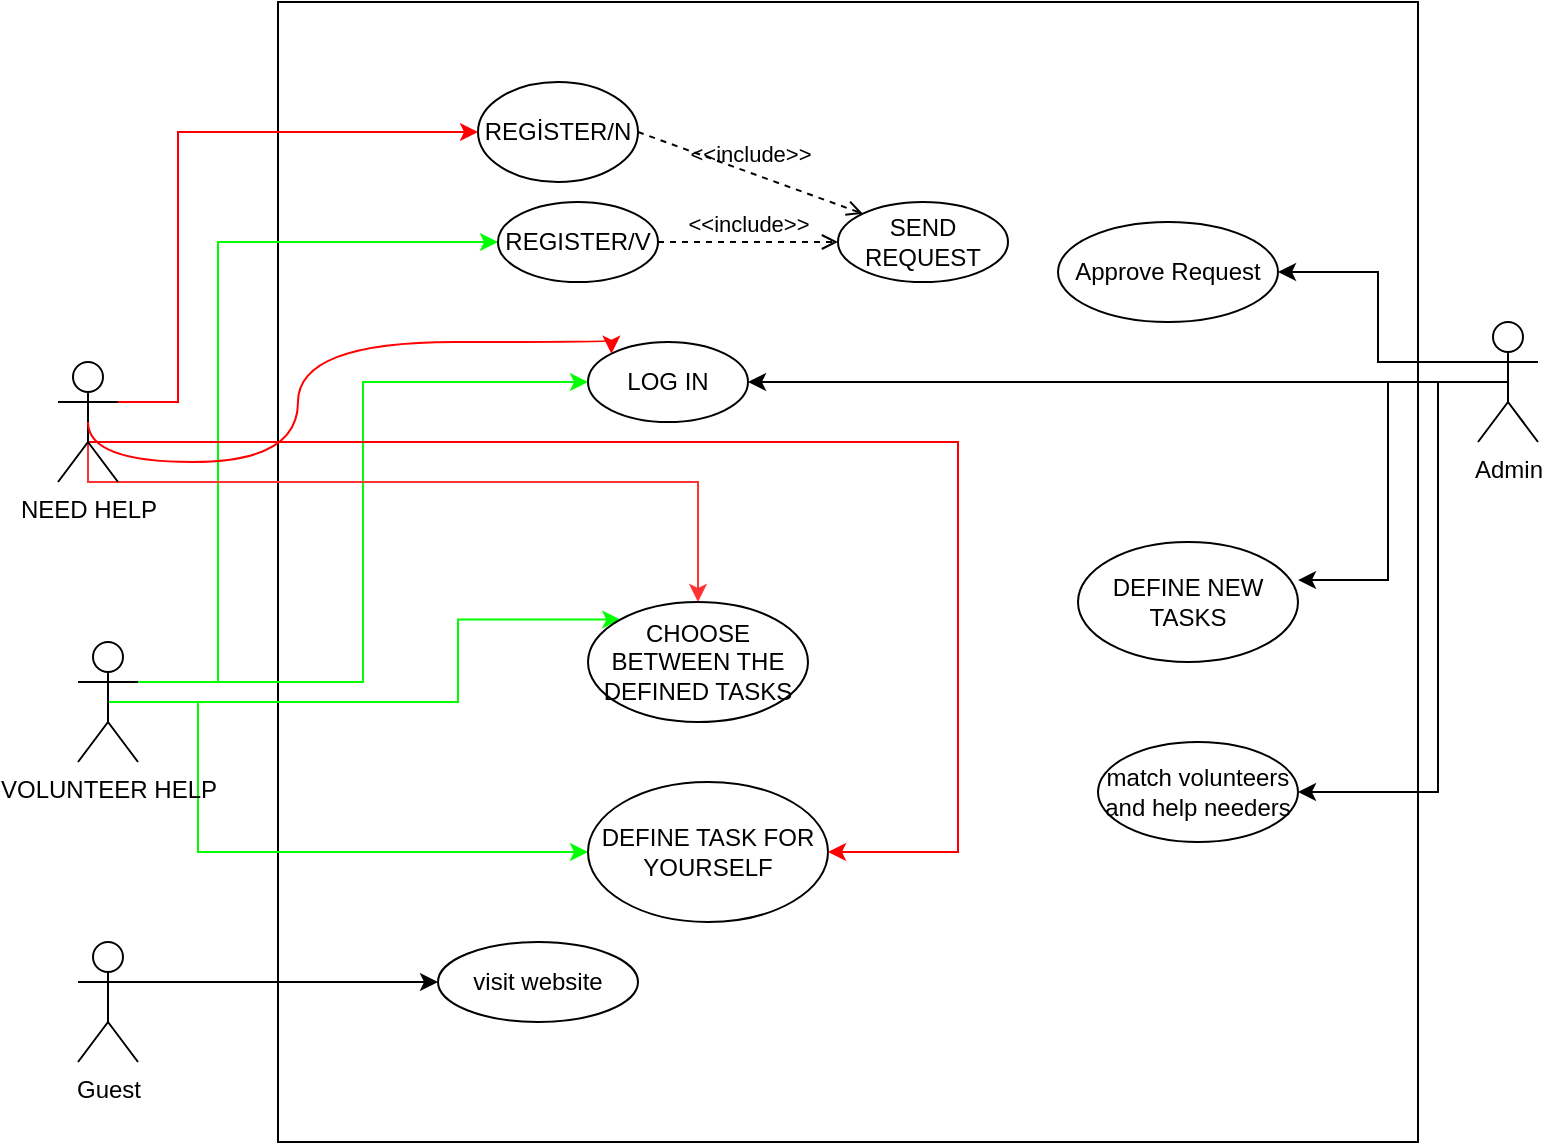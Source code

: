 <mxfile version="14.8.0" type="github" pages="4"><diagram id="FkAhEKgRru9RlAbfKVe_" name="use case"><mxGraphModel dx="946" dy="1745" grid="1" gridSize="10" guides="1" tooltips="1" connect="1" arrows="1" fold="1" page="1" pageScale="1" pageWidth="850" pageHeight="1100" math="0" shadow="0"><root><mxCell id="0"/><mxCell id="1" parent="0"/><mxCell id="xzBxObph52qo-mvcTLvv-1" value="" style="whiteSpace=wrap;html=1;aspect=fixed;" parent="1" vertex="1"><mxGeometry x="160" y="-960" width="570" height="570" as="geometry"/></mxCell><mxCell id="xzBxObph52qo-mvcTLvv-2" style="edgeStyle=orthogonalEdgeStyle;rounded=0;orthogonalLoop=1;jettySize=auto;html=1;exitX=1;exitY=0.333;exitDx=0;exitDy=0;exitPerimeter=0;entryX=0;entryY=0.5;entryDx=0;entryDy=0;strokeColor=#00FF00;" parent="1" source="xzBxObph52qo-mvcTLvv-6" target="xzBxObph52qo-mvcTLvv-19" edge="1"><mxGeometry relative="1" as="geometry"><Array as="points"><mxPoint x="130" y="-620"/><mxPoint x="130" y="-840"/></Array></mxGeometry></mxCell><mxCell id="xzBxObph52qo-mvcTLvv-3" style="edgeStyle=orthogonalEdgeStyle;rounded=0;orthogonalLoop=1;jettySize=auto;html=1;exitX=1;exitY=0.333;exitDx=0;exitDy=0;exitPerimeter=0;entryX=0;entryY=0.5;entryDx=0;entryDy=0;strokeColor=#00FF00;" parent="1" source="xzBxObph52qo-mvcTLvv-6" target="xzBxObph52qo-mvcTLvv-13" edge="1"><mxGeometry relative="1" as="geometry"/></mxCell><mxCell id="xzBxObph52qo-mvcTLvv-4" style="edgeStyle=orthogonalEdgeStyle;rounded=0;orthogonalLoop=1;jettySize=auto;html=1;exitX=0.5;exitY=0.5;exitDx=0;exitDy=0;exitPerimeter=0;entryX=0;entryY=0;entryDx=0;entryDy=0;strokeColor=#00FF00;" parent="1" source="xzBxObph52qo-mvcTLvv-6" target="xzBxObph52qo-mvcTLvv-15" edge="1"><mxGeometry relative="1" as="geometry"><Array as="points"><mxPoint x="250" y="-610"/><mxPoint x="250" y="-651"/></Array></mxGeometry></mxCell><mxCell id="xzBxObph52qo-mvcTLvv-5" style="edgeStyle=orthogonalEdgeStyle;rounded=0;orthogonalLoop=1;jettySize=auto;html=1;exitX=0.5;exitY=0.5;exitDx=0;exitDy=0;exitPerimeter=0;entryX=0;entryY=0.5;entryDx=0;entryDy=0;strokeColor=#00FF00;" parent="1" source="xzBxObph52qo-mvcTLvv-6" target="xzBxObph52qo-mvcTLvv-14" edge="1"><mxGeometry relative="1" as="geometry"><Array as="points"><mxPoint x="120" y="-610"/><mxPoint x="120" y="-535"/></Array></mxGeometry></mxCell><mxCell id="xzBxObph52qo-mvcTLvv-6" value="VOLUNTEER HELP" style="shape=umlActor;verticalLabelPosition=bottom;verticalAlign=top;html=1;outlineConnect=0;" parent="1" vertex="1"><mxGeometry x="60" y="-640" width="30" height="60" as="geometry"/></mxCell><mxCell id="xzBxObph52qo-mvcTLvv-7" style="edgeStyle=orthogonalEdgeStyle;curved=1;rounded=0;orthogonalLoop=1;jettySize=auto;html=1;exitX=0.5;exitY=0.5;exitDx=0;exitDy=0;exitPerimeter=0;entryX=1;entryY=0.5;entryDx=0;entryDy=0;" parent="1" source="xzBxObph52qo-mvcTLvv-11" target="xzBxObph52qo-mvcTLvv-13" edge="1"><mxGeometry relative="1" as="geometry"/></mxCell><mxCell id="xzBxObph52qo-mvcTLvv-8" style="edgeStyle=orthogonalEdgeStyle;rounded=0;orthogonalLoop=1;jettySize=auto;html=1;exitX=0.5;exitY=0.5;exitDx=0;exitDy=0;exitPerimeter=0;entryX=1;entryY=0.317;entryDx=0;entryDy=0;entryPerimeter=0;" parent="1" source="xzBxObph52qo-mvcTLvv-11" target="xzBxObph52qo-mvcTLvv-16" edge="1"><mxGeometry relative="1" as="geometry"/></mxCell><mxCell id="xzBxObph52qo-mvcTLvv-9" style="edgeStyle=orthogonalEdgeStyle;rounded=0;orthogonalLoop=1;jettySize=auto;html=1;exitX=0;exitY=0.333;exitDx=0;exitDy=0;exitPerimeter=0;entryX=1;entryY=0.5;entryDx=0;entryDy=0;" parent="1" source="xzBxObph52qo-mvcTLvv-11" target="xzBxObph52qo-mvcTLvv-23" edge="1"><mxGeometry relative="1" as="geometry"/></mxCell><mxCell id="xzBxObph52qo-mvcTLvv-10" style="edgeStyle=orthogonalEdgeStyle;rounded=0;orthogonalLoop=1;jettySize=auto;html=1;exitX=0.5;exitY=0.5;exitDx=0;exitDy=0;exitPerimeter=0;entryX=1;entryY=0.5;entryDx=0;entryDy=0;" parent="1" source="xzBxObph52qo-mvcTLvv-11" target="xzBxObph52qo-mvcTLvv-24" edge="1"><mxGeometry relative="1" as="geometry"><Array as="points"><mxPoint x="740" y="-770"/><mxPoint x="740" y="-565"/></Array></mxGeometry></mxCell><mxCell id="xzBxObph52qo-mvcTLvv-11" value="Admin" style="shape=umlActor;verticalLabelPosition=bottom;verticalAlign=top;html=1;outlineConnect=0;" parent="1" vertex="1"><mxGeometry x="760" y="-800" width="30" height="60" as="geometry"/></mxCell><mxCell id="xzBxObph52qo-mvcTLvv-12" value="REGİSTER/N" style="ellipse;whiteSpace=wrap;html=1;" parent="1" vertex="1"><mxGeometry x="260" y="-920" width="80" height="50" as="geometry"/></mxCell><mxCell id="xzBxObph52qo-mvcTLvv-13" value="LOG IN" style="ellipse;whiteSpace=wrap;html=1;" parent="1" vertex="1"><mxGeometry x="315" y="-790" width="80" height="40" as="geometry"/></mxCell><mxCell id="xzBxObph52qo-mvcTLvv-14" value="DEFINE TASK FOR YOURSELF" style="ellipse;whiteSpace=wrap;html=1;" parent="1" vertex="1"><mxGeometry x="315" y="-570" width="120" height="70" as="geometry"/></mxCell><mxCell id="xzBxObph52qo-mvcTLvv-15" value="CHOOSE BETWEEN THE DEFINED TASKS" style="ellipse;whiteSpace=wrap;html=1;" parent="1" vertex="1"><mxGeometry x="315" y="-660" width="110" height="60" as="geometry"/></mxCell><mxCell id="xzBxObph52qo-mvcTLvv-16" value="DEFINE NEW TASKS" style="ellipse;whiteSpace=wrap;html=1;" parent="1" vertex="1"><mxGeometry x="560" y="-690" width="110" height="60" as="geometry"/></mxCell><mxCell id="xzBxObph52qo-mvcTLvv-17" style="edgeStyle=orthogonalEdgeStyle;rounded=0;orthogonalLoop=1;jettySize=auto;html=1;exitX=1;exitY=0.333;exitDx=0;exitDy=0;exitPerimeter=0;entryX=0;entryY=0.5;entryDx=0;entryDy=0;strokeColor=#FF0000;" parent="1" source="xzBxObph52qo-mvcTLvv-18" target="xzBxObph52qo-mvcTLvv-12" edge="1"><mxGeometry relative="1" as="geometry"><Array as="points"><mxPoint x="110" y="-760"/><mxPoint x="110" y="-895"/></Array></mxGeometry></mxCell><mxCell id="6vYD-DfHipBToRbqL_YB-1" style="edgeStyle=orthogonalEdgeStyle;rounded=0;orthogonalLoop=1;jettySize=auto;html=1;exitX=0.5;exitY=0.5;exitDx=0;exitDy=0;exitPerimeter=0;entryX=0.5;entryY=0;entryDx=0;entryDy=0;strokeColor=#FF3333;" parent="1" source="xzBxObph52qo-mvcTLvv-18" target="xzBxObph52qo-mvcTLvv-15" edge="1"><mxGeometry relative="1" as="geometry"><Array as="points"><mxPoint x="65" y="-720"/><mxPoint x="370" y="-720"/></Array></mxGeometry></mxCell><mxCell id="6vYD-DfHipBToRbqL_YB-2" style="edgeStyle=orthogonalEdgeStyle;rounded=0;orthogonalLoop=1;jettySize=auto;html=1;exitX=0.5;exitY=0.5;exitDx=0;exitDy=0;exitPerimeter=0;strokeColor=#FF0000;" parent="1" source="xzBxObph52qo-mvcTLvv-18" target="xzBxObph52qo-mvcTLvv-14" edge="1"><mxGeometry relative="1" as="geometry"><Array as="points"><mxPoint x="65" y="-740"/><mxPoint x="500" y="-740"/><mxPoint x="500" y="-535"/></Array></mxGeometry></mxCell><mxCell id="xzBxObph52qo-mvcTLvv-18" value="NEED HELP" style="shape=umlActor;verticalLabelPosition=bottom;verticalAlign=top;html=1;outlineConnect=0;" parent="1" vertex="1"><mxGeometry x="50" y="-780" width="30" height="60" as="geometry"/></mxCell><mxCell id="xzBxObph52qo-mvcTLvv-19" value="REGISTER/V" style="ellipse;whiteSpace=wrap;html=1;" parent="1" vertex="1"><mxGeometry x="270" y="-860" width="80" height="40" as="geometry"/></mxCell><mxCell id="xzBxObph52qo-mvcTLvv-20" value="SEND REQUEST" style="ellipse;whiteSpace=wrap;html=1;" parent="1" vertex="1"><mxGeometry x="440" y="-860" width="85" height="40" as="geometry"/></mxCell><mxCell id="xzBxObph52qo-mvcTLvv-21" style="edgeStyle=orthogonalEdgeStyle;rounded=0;orthogonalLoop=1;jettySize=auto;html=1;exitX=0.5;exitY=0.5;exitDx=0;exitDy=0;exitPerimeter=0;entryX=0;entryY=0;entryDx=0;entryDy=0;elbow=vertical;curved=1;strokeColor=#FF0000;" parent="1" source="xzBxObph52qo-mvcTLvv-18" target="xzBxObph52qo-mvcTLvv-13" edge="1"><mxGeometry relative="1" as="geometry"><Array as="points"><mxPoint x="65" y="-730"/><mxPoint x="170" y="-730"/><mxPoint x="170" y="-790"/><mxPoint x="327" y="-790"/></Array></mxGeometry></mxCell><mxCell id="xzBxObph52qo-mvcTLvv-22" value="&amp;lt;&amp;lt;include&amp;gt;&amp;gt;" style="html=1;verticalAlign=bottom;labelBackgroundColor=none;endArrow=open;endFill=0;dashed=1;exitX=1;exitY=0.5;exitDx=0;exitDy=0;entryX=0;entryY=0.5;entryDx=0;entryDy=0;" parent="1" source="xzBxObph52qo-mvcTLvv-19" target="xzBxObph52qo-mvcTLvv-20" edge="1"><mxGeometry width="160" relative="1" as="geometry"><mxPoint x="290" y="-820" as="sourcePoint"/><mxPoint x="450" y="-820" as="targetPoint"/></mxGeometry></mxCell><mxCell id="xzBxObph52qo-mvcTLvv-23" value="Approve Request" style="ellipse;whiteSpace=wrap;html=1;" parent="1" vertex="1"><mxGeometry x="550" y="-850" width="110" height="50" as="geometry"/></mxCell><mxCell id="xzBxObph52qo-mvcTLvv-24" value="match volunteers and help needers" style="ellipse;whiteSpace=wrap;html=1;" parent="1" vertex="1"><mxGeometry x="570" y="-590" width="100" height="50" as="geometry"/></mxCell><mxCell id="xzBxObph52qo-mvcTLvv-25" style="edgeStyle=orthogonalEdgeStyle;rounded=0;orthogonalLoop=1;jettySize=auto;html=1;exitX=1;exitY=0.333;exitDx=0;exitDy=0;exitPerimeter=0;entryX=0;entryY=0.5;entryDx=0;entryDy=0;fontColor=#FF0000;" parent="1" source="xzBxObph52qo-mvcTLvv-26" target="xzBxObph52qo-mvcTLvv-27" edge="1"><mxGeometry relative="1" as="geometry"/></mxCell><mxCell id="xzBxObph52qo-mvcTLvv-26" value="&lt;font color=&quot;#000000&quot;&gt;&lt;span&gt;Guest&lt;/span&gt;&lt;/font&gt;" style="shape=umlActor;verticalLabelPosition=bottom;verticalAlign=top;html=1;outlineConnect=0;fontColor=#FF0000;strokeColor=#000000;" parent="1" vertex="1"><mxGeometry x="60" y="-490" width="30" height="60" as="geometry"/></mxCell><mxCell id="xzBxObph52qo-mvcTLvv-27" value="&lt;font color=&quot;#000000&quot;&gt;visit website&lt;/font&gt;" style="ellipse;whiteSpace=wrap;html=1;fontColor=#FF0000;strokeColor=#000000;" parent="1" vertex="1"><mxGeometry x="240" y="-490" width="100" height="40" as="geometry"/></mxCell><mxCell id="6vYD-DfHipBToRbqL_YB-3" value="&amp;lt;&amp;lt;include&amp;gt;&amp;gt;" style="html=1;verticalAlign=bottom;labelBackgroundColor=none;endArrow=open;endFill=0;dashed=1;exitX=1;exitY=0.5;exitDx=0;exitDy=0;entryX=0;entryY=0;entryDx=0;entryDy=0;" parent="1" source="xzBxObph52qo-mvcTLvv-12" target="xzBxObph52qo-mvcTLvv-20" edge="1"><mxGeometry width="160" relative="1" as="geometry"><mxPoint x="360" y="-830" as="sourcePoint"/><mxPoint x="450" y="-830" as="targetPoint"/></mxGeometry></mxCell></root></mxGraphModel></diagram><diagram id="iaXgCeRzPHhDOi3p4sCr" name="class diagram"><mxGraphModel dx="946" dy="544" grid="1" gridSize="10" guides="1" tooltips="1" connect="1" arrows="1" fold="1" page="1" pageScale="1" pageWidth="850" pageHeight="1100" math="0" shadow="0"><root><mxCell id="7CsQ1NHnT1x2DFdWdOI_-0"/><mxCell id="7CsQ1NHnT1x2DFdWdOI_-1" parent="7CsQ1NHnT1x2DFdWdOI_-0"/><mxCell id="Mtor3tYi1Gg2XkLLu88W-0" value="Admin" style="swimlane;fontStyle=1;align=center;verticalAlign=top;childLayout=stackLayout;horizontal=1;startSize=26;horizontalStack=0;resizeParent=1;resizeParentMax=0;resizeLast=0;collapsible=1;marginBottom=0;" parent="7CsQ1NHnT1x2DFdWdOI_-1" vertex="1"><mxGeometry x="660" y="20" width="160" height="160" as="geometry"/></mxCell><mxCell id="Mtor3tYi1Gg2XkLLu88W-1" value="-ıd : string&#xa;-password : int" style="text;strokeColor=none;fillColor=none;align=left;verticalAlign=top;spacingLeft=4;spacingRight=4;overflow=hidden;rotatable=0;points=[[0,0.5],[1,0.5]];portConstraint=eastwest;" parent="Mtor3tYi1Gg2XkLLu88W-0" vertex="1"><mxGeometry y="26" width="160" height="54" as="geometry"/></mxCell><mxCell id="Mtor3tYi1Gg2XkLLu88W-2" value="" style="line;strokeWidth=1;fillColor=none;align=left;verticalAlign=middle;spacingTop=-1;spacingLeft=3;spacingRight=3;rotatable=0;labelPosition=right;points=[];portConstraint=eastwest;" parent="Mtor3tYi1Gg2XkLLu88W-0" vertex="1"><mxGeometry y="80" width="160" height="8" as="geometry"/></mxCell><mxCell id="Mtor3tYi1Gg2XkLLu88W-3" value="-log in : boolean&#xa;-define task&#xa;-approve request&#xa;-match V &amp; N" style="text;strokeColor=none;fillColor=none;align=left;verticalAlign=top;spacingLeft=4;spacingRight=4;overflow=hidden;rotatable=0;points=[[0,0.5],[1,0.5]];portConstraint=eastwest;" parent="Mtor3tYi1Gg2XkLLu88W-0" vertex="1"><mxGeometry y="88" width="160" height="72" as="geometry"/></mxCell><mxCell id="Mtor3tYi1Gg2XkLLu88W-4" value="volunterr" style="swimlane;fontStyle=1;align=center;verticalAlign=top;childLayout=stackLayout;horizontal=1;startSize=26;horizontalStack=0;resizeParent=1;resizeParentMax=0;resizeLast=0;collapsible=1;marginBottom=0;" parent="7CsQ1NHnT1x2DFdWdOI_-1" vertex="1"><mxGeometry x="80" y="40" width="160" height="238" as="geometry"/></mxCell><mxCell id="Mtor3tYi1Gg2XkLLu88W-5" value="+ıd : string&#xa;+password : int&#xa;+scan their TC&#xa;+age&#xa;+photo &#xa;+address : string&#xa;+phone number : int" style="text;strokeColor=none;fillColor=none;align=left;verticalAlign=top;spacingLeft=4;spacingRight=4;overflow=hidden;rotatable=0;points=[[0,0.5],[1,0.5]];portConstraint=eastwest;" parent="Mtor3tYi1Gg2XkLLu88W-4" vertex="1"><mxGeometry y="26" width="160" height="104" as="geometry"/></mxCell><mxCell id="Mtor3tYi1Gg2XkLLu88W-6" value="" style="line;strokeWidth=1;fillColor=none;align=left;verticalAlign=middle;spacingTop=-1;spacingLeft=3;spacingRight=3;rotatable=0;labelPosition=right;points=[];portConstraint=eastwest;" parent="Mtor3tYi1Gg2XkLLu88W-4" vertex="1"><mxGeometry y="130" width="160" height="8" as="geometry"/></mxCell><mxCell id="Mtor3tYi1Gg2XkLLu88W-7" value="+register&#xa;+send request &#xa;+ log in: bool&#xa;+choose tasks&#xa;+define task" style="text;strokeColor=none;fillColor=none;align=left;verticalAlign=top;spacingLeft=4;spacingRight=4;overflow=hidden;rotatable=0;points=[[0,0.5],[1,0.5]];portConstraint=eastwest;" parent="Mtor3tYi1Gg2XkLLu88W-4" vertex="1"><mxGeometry y="138" width="160" height="100" as="geometry"/></mxCell><mxCell id="Mtor3tYi1Gg2XkLLu88W-42" style="edgeStyle=orthogonalEdgeStyle;rounded=0;orthogonalLoop=1;jettySize=auto;html=1;exitX=1;exitY=0;exitDx=0;exitDy=0;entryX=0.157;entryY=1.068;entryDx=0;entryDy=0;entryPerimeter=0;" parent="7CsQ1NHnT1x2DFdWdOI_-1" source="Mtor3tYi1Gg2XkLLu88W-8" target="Mtor3tYi1Gg2XkLLu88W-19" edge="1"><mxGeometry relative="1" as="geometry"><Array as="points"><mxPoint x="270" y="150"/><mxPoint x="420" y="150"/><mxPoint x="420" y="125"/></Array></mxGeometry></mxCell><mxCell id="Mtor3tYi1Gg2XkLLu88W-8" value="help needer" style="swimlane;fontStyle=1;align=center;verticalAlign=top;childLayout=stackLayout;horizontal=1;startSize=26;horizontalStack=0;resizeParent=1;resizeParentMax=0;resizeLast=0;collapsible=1;marginBottom=0;" parent="7CsQ1NHnT1x2DFdWdOI_-1" vertex="1"><mxGeometry x="50" y="300" width="220" height="240" as="geometry"/></mxCell><mxCell id="Mtor3tYi1Gg2XkLLu88W-9" value="+ıd : string&#xa;+password : int&#xa;+scan their TC&#xa;+age&#xa;+photo &#xa;+address : string&#xa;+phone number : int&#xa;" style="text;strokeColor=none;fillColor=none;align=left;verticalAlign=top;spacingLeft=4;spacingRight=4;overflow=hidden;rotatable=0;points=[[0,0.5],[1,0.5]];portConstraint=eastwest;" parent="Mtor3tYi1Gg2XkLLu88W-8" vertex="1"><mxGeometry y="26" width="220" height="124" as="geometry"/></mxCell><mxCell id="Mtor3tYi1Gg2XkLLu88W-10" value="" style="line;strokeWidth=1;fillColor=none;align=left;verticalAlign=middle;spacingTop=-1;spacingLeft=3;spacingRight=3;rotatable=0;labelPosition=right;points=[];portConstraint=eastwest;" parent="Mtor3tYi1Gg2XkLLu88W-8" vertex="1"><mxGeometry y="150" width="220" height="8" as="geometry"/></mxCell><mxCell id="Mtor3tYi1Gg2XkLLu88W-11" value="+register&#xa;+log in&#xa;+choose the tasks they need&#xa;+define the kınd of help they need" style="text;strokeColor=none;fillColor=none;align=left;verticalAlign=top;spacingLeft=4;spacingRight=4;overflow=hidden;rotatable=0;points=[[0,0.5],[1,0.5]];portConstraint=eastwest;" parent="Mtor3tYi1Gg2XkLLu88W-8" vertex="1"><mxGeometry y="158" width="220" height="82" as="geometry"/></mxCell><mxCell id="Mtor3tYi1Gg2XkLLu88W-14" value="match" style="swimlane;fontStyle=0;childLayout=stackLayout;horizontal=1;startSize=26;fillColor=none;horizontalStack=0;resizeParent=1;resizeParentMax=0;resizeLast=0;collapsible=1;marginBottom=0;" parent="7CsQ1NHnT1x2DFdWdOI_-1" vertex="1"><mxGeometry x="590" y="278" width="140" height="60" as="geometry"/></mxCell><mxCell id="Mtor3tYi1Gg2XkLLu88W-18" value="tasks" style="swimlane;fontStyle=0;childLayout=stackLayout;horizontal=1;startSize=26;fillColor=none;horizontalStack=0;resizeParent=1;resizeParentMax=0;resizeLast=0;collapsible=1;marginBottom=0;" parent="7CsQ1NHnT1x2DFdWdOI_-1" vertex="1"><mxGeometry x="440" y="20" width="140" height="100" as="geometry"/></mxCell><mxCell id="Mtor3tYi1Gg2XkLLu88W-19" value="+medical help&#xa;+talk &amp; chat&#xa;+grocery shop&#xa;+give a ride&#xa;" style="text;strokeColor=none;fillColor=none;align=left;verticalAlign=top;spacingLeft=4;spacingRight=4;overflow=hidden;rotatable=0;points=[[0,0.5],[1,0.5]];portConstraint=eastwest;" parent="Mtor3tYi1Gg2XkLLu88W-18" vertex="1"><mxGeometry y="26" width="140" height="74" as="geometry"/></mxCell><mxCell id="Mtor3tYi1Gg2XkLLu88W-24" value="1" style="endArrow=open;html=1;endSize=12;startArrow=diamondThin;startSize=14;startFill=0;edgeStyle=orthogonalEdgeStyle;align=left;verticalAlign=bottom;entryX=0;entryY=0.25;entryDx=0;entryDy=0;" parent="7CsQ1NHnT1x2DFdWdOI_-1" target="Mtor3tYi1Gg2XkLLu88W-14" edge="1"><mxGeometry x="-1" y="3" relative="1" as="geometry"><mxPoint x="240" y="200" as="sourcePoint"/><mxPoint x="470" y="300" as="targetPoint"/><Array as="points"><mxPoint x="300" y="200"/><mxPoint x="300" y="293"/></Array></mxGeometry></mxCell><mxCell id="Mtor3tYi1Gg2XkLLu88W-25" value="1" style="endArrow=open;html=1;endSize=12;startArrow=diamondThin;startSize=14;startFill=0;edgeStyle=orthogonalEdgeStyle;align=left;verticalAlign=bottom;entryX=0;entryY=0.75;entryDx=0;entryDy=0;" parent="7CsQ1NHnT1x2DFdWdOI_-1" target="Mtor3tYi1Gg2XkLLu88W-14" edge="1"><mxGeometry x="-1" y="3" relative="1" as="geometry"><mxPoint x="270" y="490" as="sourcePoint"/><mxPoint x="460" y="590" as="targetPoint"/><Array as="points"><mxPoint x="300" y="490"/><mxPoint x="300" y="323"/><mxPoint x="420" y="323"/><mxPoint x="420" y="325"/><mxPoint x="460" y="325"/><mxPoint x="460" y="323"/></Array></mxGeometry></mxCell><mxCell id="Mtor3tYi1Gg2XkLLu88W-37" style="edgeStyle=orthogonalEdgeStyle;rounded=0;orthogonalLoop=1;jettySize=auto;html=1;exitX=0.5;exitY=0;exitDx=0;exitDy=0;entryX=0.5;entryY=1;entryDx=0;entryDy=0;" parent="7CsQ1NHnT1x2DFdWdOI_-1" source="Mtor3tYi1Gg2XkLLu88W-26" target="Mtor3tYi1Gg2XkLLu88W-14" edge="1"><mxGeometry relative="1" as="geometry"/></mxCell><mxCell id="Mtor3tYi1Gg2XkLLu88W-26" value="locationMatch" style="swimlane;fontStyle=0;childLayout=stackLayout;horizontal=1;startSize=26;fillColor=none;horizontalStack=0;resizeParent=1;resizeParentMax=0;resizeLast=0;collapsible=1;marginBottom=0;" parent="7CsQ1NHnT1x2DFdWdOI_-1" vertex="1"><mxGeometry x="490" y="408" width="140" height="52" as="geometry"/></mxCell><mxCell id="Mtor3tYi1Gg2XkLLu88W-27" value="+addrres" style="text;strokeColor=none;fillColor=none;align=left;verticalAlign=top;spacingLeft=4;spacingRight=4;overflow=hidden;rotatable=0;points=[[0,0.5],[1,0.5]];portConstraint=eastwest;" parent="Mtor3tYi1Gg2XkLLu88W-26" vertex="1"><mxGeometry y="26" width="140" height="26" as="geometry"/></mxCell><mxCell id="Mtor3tYi1Gg2XkLLu88W-35" style="edgeStyle=orthogonalEdgeStyle;rounded=0;orthogonalLoop=1;jettySize=auto;html=1;exitX=0.5;exitY=0;exitDx=0;exitDy=0;entryX=0.5;entryY=1;entryDx=0;entryDy=0;" parent="7CsQ1NHnT1x2DFdWdOI_-1" source="Mtor3tYi1Gg2XkLLu88W-30" target="Mtor3tYi1Gg2XkLLu88W-14" edge="1"><mxGeometry relative="1" as="geometry"/></mxCell><mxCell id="Mtor3tYi1Gg2XkLLu88W-30" value="taskMach" style="swimlane;fontStyle=0;childLayout=stackLayout;horizontal=1;startSize=26;fillColor=none;horizontalStack=0;resizeParent=1;resizeParentMax=0;resizeLast=0;collapsible=1;marginBottom=0;" parent="7CsQ1NHnT1x2DFdWdOI_-1" vertex="1"><mxGeometry x="690" y="408" width="140" height="46" as="geometry"/></mxCell><mxCell id="CHCAwXnbBtrraH4lKccO-0" value="+chosen task" style="text;html=1;align=center;verticalAlign=middle;resizable=0;points=[];autosize=1;strokeColor=none;" vertex="1" parent="Mtor3tYi1Gg2XkLLu88W-30"><mxGeometry y="26" width="140" height="20" as="geometry"/></mxCell><mxCell id="Mtor3tYi1Gg2XkLLu88W-39" style="edgeStyle=orthogonalEdgeStyle;rounded=0;orthogonalLoop=1;jettySize=auto;html=1;exitX=1;exitY=0.5;exitDx=0;exitDy=0;entryX=1;entryY=0.25;entryDx=0;entryDy=0;" parent="7CsQ1NHnT1x2DFdWdOI_-1" source="Mtor3tYi1Gg2XkLLu88W-3" target="Mtor3tYi1Gg2XkLLu88W-14" edge="1"><mxGeometry relative="1" as="geometry"/></mxCell><mxCell id="Mtor3tYi1Gg2XkLLu88W-41" style="edgeStyle=orthogonalEdgeStyle;rounded=0;orthogonalLoop=1;jettySize=auto;html=1;exitX=1;exitY=0.5;exitDx=0;exitDy=0;entryX=0;entryY=0.5;entryDx=0;entryDy=0;" parent="7CsQ1NHnT1x2DFdWdOI_-1" source="Mtor3tYi1Gg2XkLLu88W-5" target="Mtor3tYi1Gg2XkLLu88W-19" edge="1"><mxGeometry relative="1" as="geometry"/></mxCell><mxCell id="Mtor3tYi1Gg2XkLLu88W-43" style="edgeStyle=orthogonalEdgeStyle;rounded=0;orthogonalLoop=1;jettySize=auto;html=1;exitX=0;exitY=0.5;exitDx=0;exitDy=0;entryX=1;entryY=0.189;entryDx=0;entryDy=0;entryPerimeter=0;" parent="7CsQ1NHnT1x2DFdWdOI_-1" source="Mtor3tYi1Gg2XkLLu88W-1" target="Mtor3tYi1Gg2XkLLu88W-19" edge="1"><mxGeometry relative="1" as="geometry"/></mxCell><mxCell id="pBECitp-SRUGS626d2Hi-0" value="guest" style="swimlane;fontStyle=0;childLayout=stackLayout;horizontal=1;startSize=26;fillColor=none;horizontalStack=0;resizeParent=1;resizeParentMax=0;resizeLast=0;collapsible=1;marginBottom=0;strokeColor=#000000;" parent="7CsQ1NHnT1x2DFdWdOI_-1" vertex="1"><mxGeometry x="50" y="570" width="220" height="52" as="geometry"/></mxCell><mxCell id="pBECitp-SRUGS626d2Hi-1" value="+visit website" style="text;strokeColor=none;fillColor=none;align=left;verticalAlign=top;spacingLeft=4;spacingRight=4;overflow=hidden;rotatable=0;points=[[0,0.5],[1,0.5]];portConstraint=eastwest;" parent="pBECitp-SRUGS626d2Hi-0" vertex="1"><mxGeometry y="26" width="220" height="26" as="geometry"/></mxCell></root></mxGraphModel></diagram><diagram id="UEKEEuap4993VSLaEu60" name="sequence"><mxGraphModel dx="1796" dy="1745" grid="1" gridSize="10" guides="1" tooltips="1" connect="1" arrows="1" fold="1" page="1" pageScale="1" pageWidth="850" pageHeight="1100" math="0" shadow="0"><root><mxCell id="qNWmalQnJNGwzi4VEc8h-0"/><mxCell id="qNWmalQnJNGwzi4VEc8h-1" parent="qNWmalQnJNGwzi4VEc8h-0"/><mxCell id="BHTFmVCiSjqDKp0Wusgu-0" value="" style="shape=umlLifeline;participant=umlActor;perimeter=lifelinePerimeter;whiteSpace=wrap;html=1;container=1;collapsible=0;recursiveResize=0;verticalAlign=top;spacingTop=36;outlineConnect=0;" parent="qNWmalQnJNGwzi4VEc8h-1" vertex="1"><mxGeometry x="-660" y="-1000" width="20" height="920" as="geometry"/></mxCell><mxCell id="BHTFmVCiSjqDKp0Wusgu-1" value="website" style="shape=umlLifeline;perimeter=lifelinePerimeter;whiteSpace=wrap;html=1;container=1;collapsible=0;recursiveResize=0;outlineConnect=0;" parent="qNWmalQnJNGwzi4VEc8h-1" vertex="1"><mxGeometry x="-570" y="-1000" width="100" height="970" as="geometry"/></mxCell><mxCell id="BHTFmVCiSjqDKp0Wusgu-2" value="Database" style="shape=umlLifeline;perimeter=lifelinePerimeter;whiteSpace=wrap;html=1;container=0;collapsible=0;recursiveResize=0;outlineConnect=0;" parent="qNWmalQnJNGwzi4VEc8h-1" vertex="1"><mxGeometry x="-387" y="-1000" width="100" height="950" as="geometry"/></mxCell><mxCell id="BHTFmVCiSjqDKp0Wusgu-3" value="Admin" style="shape=umlLifeline;perimeter=lifelinePerimeter;whiteSpace=wrap;html=1;container=1;collapsible=0;recursiveResize=0;outlineConnect=0;" parent="qNWmalQnJNGwzi4VEc8h-1" vertex="1"><mxGeometry x="-230" y="-1000" width="100" height="570" as="geometry"/></mxCell><mxCell id="BHTFmVCiSjqDKp0Wusgu-7" value="" style="endArrow=classic;html=1;" parent="qNWmalQnJNGwzi4VEc8h-1" source="BHTFmVCiSjqDKp0Wusgu-0" target="BHTFmVCiSjqDKp0Wusgu-1" edge="1"><mxGeometry width="50" height="50" relative="1" as="geometry"><mxPoint x="-460" y="-670" as="sourcePoint"/><mxPoint x="-410" y="-720" as="targetPoint"/><Array as="points"><mxPoint x="-620" y="-710"/></Array></mxGeometry></mxCell><mxCell id="BHTFmVCiSjqDKp0Wusgu-8" value="Register/N" style="text;html=1;align=center;verticalAlign=middle;resizable=0;points=[];autosize=1;strokeColor=none;" parent="qNWmalQnJNGwzi4VEc8h-1" vertex="1"><mxGeometry x="-625" y="-730" width="70" height="20" as="geometry"/></mxCell><mxCell id="BHTFmVCiSjqDKp0Wusgu-9" value="" style="endArrow=classic;html=1;" parent="qNWmalQnJNGwzi4VEc8h-1" source="BHTFmVCiSjqDKp0Wusgu-1" target="BHTFmVCiSjqDKp0Wusgu-2" edge="1"><mxGeometry width="50" height="50" relative="1" as="geometry"><mxPoint x="-420" y="-670" as="sourcePoint"/><mxPoint x="-370" y="-720" as="targetPoint"/><Array as="points"><mxPoint x="-430" y="-700"/></Array></mxGeometry></mxCell><mxCell id="BHTFmVCiSjqDKp0Wusgu-10" value="" style="endArrow=classic;html=1;" parent="qNWmalQnJNGwzi4VEc8h-1" source="BHTFmVCiSjqDKp0Wusgu-2" target="BHTFmVCiSjqDKp0Wusgu-3" edge="1"><mxGeometry width="50" height="50" relative="1" as="geometry"><mxPoint x="-420" y="-670" as="sourcePoint"/><mxPoint x="-370" y="-720" as="targetPoint"/><Array as="points"><mxPoint x="-300" y="-680"/></Array></mxGeometry></mxCell><mxCell id="BHTFmVCiSjqDKp0Wusgu-11" value="Approve" style="text;html=1;align=center;verticalAlign=middle;resizable=0;points=[];autosize=1;strokeColor=none;" parent="qNWmalQnJNGwzi4VEc8h-1" vertex="1"><mxGeometry x="-300" y="-700" width="60" height="20" as="geometry"/></mxCell><mxCell id="BHTFmVCiSjqDKp0Wusgu-13" value="" style="html=1;points=[];perimeter=orthogonalPerimeter;" parent="qNWmalQnJNGwzi4VEc8h-1" vertex="1"><mxGeometry x="-185" y="-660" width="10" height="580" as="geometry"/></mxCell><mxCell id="BHTFmVCiSjqDKp0Wusgu-14" value="" style="edgeStyle=orthogonalEdgeStyle;html=1;align=left;spacingLeft=2;endArrow=block;rounded=0;entryX=1;entryY=0;" parent="qNWmalQnJNGwzi4VEc8h-1" target="BHTFmVCiSjqDKp0Wusgu-13" edge="1"><mxGeometry relative="1" as="geometry"><mxPoint x="-180" y="-680" as="sourcePoint"/><Array as="points"><mxPoint x="-145" y="-680"/></Array></mxGeometry></mxCell><mxCell id="BHTFmVCiSjqDKp0Wusgu-15" value="approved" style="shape=umlFrame;whiteSpace=wrap;html=1;strokeColor=#FF00FF;" parent="qNWmalQnJNGwzi4VEc8h-1" vertex="1"><mxGeometry x="-780" y="-733" width="720" height="553" as="geometry"/></mxCell><mxCell id="BHTFmVCiSjqDKp0Wusgu-16" value="" style="line;strokeWidth=1;fillColor=none;align=left;verticalAlign=middle;spacingTop=-1;spacingLeft=3;spacingRight=3;rotatable=0;labelPosition=right;points=[];portConstraint=eastwest;strokeColor=#FF33FF;" parent="qNWmalQnJNGwzi4VEc8h-1" vertex="1"><mxGeometry x="-780" y="-260" width="720" height="8" as="geometry"/></mxCell><mxCell id="BHTFmVCiSjqDKp0Wusgu-20" value="" style="endArrow=classic;html=1;" parent="qNWmalQnJNGwzi4VEc8h-1" target="BHTFmVCiSjqDKp0Wusgu-2" edge="1"><mxGeometry width="50" height="50" relative="1" as="geometry"><mxPoint x="-180" y="-650" as="sourcePoint"/><mxPoint x="-340" y="-660" as="targetPoint"/><Array as="points"><mxPoint x="-240" y="-650"/><mxPoint x="-330" y="-650"/></Array></mxGeometry></mxCell><mxCell id="BHTFmVCiSjqDKp0Wusgu-21" value="" style="endArrow=classic;html=1;" parent="qNWmalQnJNGwzi4VEc8h-1" source="BHTFmVCiSjqDKp0Wusgu-2" target="BHTFmVCiSjqDKp0Wusgu-1" edge="1"><mxGeometry width="50" height="50" relative="1" as="geometry"><mxPoint x="-450" y="-610" as="sourcePoint"/><mxPoint x="-400" y="-660" as="targetPoint"/><Array as="points"><mxPoint x="-430" y="-640"/></Array></mxGeometry></mxCell><mxCell id="BHTFmVCiSjqDKp0Wusgu-22" value="" style="endArrow=classic;html=1;" parent="qNWmalQnJNGwzi4VEc8h-1" source="BHTFmVCiSjqDKp0Wusgu-1" target="BHTFmVCiSjqDKp0Wusgu-0" edge="1"><mxGeometry width="50" height="50" relative="1" as="geometry"><mxPoint x="-450" y="-610" as="sourcePoint"/><mxPoint x="-400" y="-660" as="targetPoint"/><Array as="points"><mxPoint x="-570" y="-630"/></Array></mxGeometry></mxCell><mxCell id="BHTFmVCiSjqDKp0Wusgu-23" value="send approval email" style="edgeLabel;html=1;align=center;verticalAlign=middle;resizable=0;points=[];" parent="BHTFmVCiSjqDKp0Wusgu-22" vertex="1" connectable="0"><mxGeometry x="-0.041" y="-2" relative="1" as="geometry"><mxPoint y="-8" as="offset"/></mxGeometry></mxCell><mxCell id="BHTFmVCiSjqDKp0Wusgu-24" value="" style="endArrow=classic;html=1;" parent="qNWmalQnJNGwzi4VEc8h-1" source="BHTFmVCiSjqDKp0Wusgu-0" target="BHTFmVCiSjqDKp0Wusgu-1" edge="1"><mxGeometry width="50" height="50" relative="1" as="geometry"><mxPoint x="-450" y="-610" as="sourcePoint"/><mxPoint x="-520" y="-660" as="targetPoint"/><Array as="points"><mxPoint x="-600" y="-590"/></Array></mxGeometry></mxCell><mxCell id="BHTFmVCiSjqDKp0Wusgu-25" value="log in" style="edgeLabel;html=1;align=center;verticalAlign=middle;resizable=0;points=[];" parent="BHTFmVCiSjqDKp0Wusgu-24" vertex="1" connectable="0"><mxGeometry x="0.041" y="1" relative="1" as="geometry"><mxPoint y="-9" as="offset"/></mxGeometry></mxCell><mxCell id="BHTFmVCiSjqDKp0Wusgu-26" value="" style="endArrow=classic;html=1;" parent="qNWmalQnJNGwzi4VEc8h-1" source="BHTFmVCiSjqDKp0Wusgu-1" target="BHTFmVCiSjqDKp0Wusgu-2" edge="1"><mxGeometry width="50" height="50" relative="1" as="geometry"><mxPoint x="-450" y="-610" as="sourcePoint"/><mxPoint x="-400" y="-660" as="targetPoint"/><Array as="points"><mxPoint x="-450" y="-580"/></Array></mxGeometry></mxCell><mxCell id="BHTFmVCiSjqDKp0Wusgu-30" value="" style="endArrow=classic;html=1;exitX=0;exitY=0.03;exitDx=0;exitDy=0;exitPerimeter=0;" parent="qNWmalQnJNGwzi4VEc8h-1" source="BHTFmVCiSjqDKp0Wusgu-27" target="BHTFmVCiSjqDKp0Wusgu-1" edge="1"><mxGeometry width="50" height="50" relative="1" as="geometry"><mxPoint x="-450" y="-590" as="sourcePoint"/><mxPoint x="-400" y="-640" as="targetPoint"/></mxGeometry></mxCell><mxCell id="BHTFmVCiSjqDKp0Wusgu-49" value="&lt;font color=&quot;#000000&quot;&gt;choose task&lt;/font&gt;" style="endArrow=classic;html=1;fontColor=#FF3333;" parent="qNWmalQnJNGwzi4VEc8h-1" edge="1"><mxGeometry width="50" height="50" relative="1" as="geometry"><mxPoint x="-650" y="-520" as="sourcePoint"/><mxPoint x="-520" y="-520" as="targetPoint"/><Array as="points"/></mxGeometry></mxCell><mxCell id="BHTFmVCiSjqDKp0Wusgu-34" value="alt" style="shape=umlFrame;whiteSpace=wrap;html=1;fontColor=#FF3333;strokeColor=#FF0000;" parent="qNWmalQnJNGwzi4VEc8h-1" vertex="1"><mxGeometry x="-520" y="-620" width="200" height="350" as="geometry"/></mxCell><mxCell id="BHTFmVCiSjqDKp0Wusgu-57" value="" style="endArrow=classic;html=1;fontColor=#FF3333;" parent="qNWmalQnJNGwzi4VEc8h-1" target="BHTFmVCiSjqDKp0Wusgu-13" edge="1"><mxGeometry width="50" height="50" relative="1" as="geometry"><mxPoint x="-330" y="-501" as="sourcePoint"/><mxPoint x="-190" y="-499" as="targetPoint"/></mxGeometry></mxCell><mxCell id="BHTFmVCiSjqDKp0Wusgu-58" value="" style="endArrow=classic;html=1;fontColor=#FF3333;" parent="qNWmalQnJNGwzi4VEc8h-1" source="BHTFmVCiSjqDKp0Wusgu-1" target="BHTFmVCiSjqDKp0Wusgu-0" edge="1"><mxGeometry width="50" height="50" relative="1" as="geometry"><mxPoint x="-560" y="-580" as="sourcePoint"/><mxPoint x="-610" y="-530" as="targetPoint"/><Array as="points"><mxPoint x="-550" y="-540"/></Array></mxGeometry></mxCell><mxCell id="BHTFmVCiSjqDKp0Wusgu-59" value="" style="endArrow=classic;html=1;fontColor=#FF3333;exitX=-0.002;exitY=0.817;exitDx=0;exitDy=0;exitPerimeter=0;" parent="qNWmalQnJNGwzi4VEc8h-1" edge="1"><mxGeometry width="50" height="50" relative="1" as="geometry"><mxPoint x="-520.4" y="-289.94" as="sourcePoint"/><mxPoint x="-650" y="-290" as="targetPoint"/><Array as="points"/></mxGeometry></mxCell><mxCell id="BHTFmVCiSjqDKp0Wusgu-60" value="&lt;font color=&quot;#000000&quot;&gt;&lt;span&gt;try again&lt;/span&gt;&lt;/font&gt;" style="edgeLabel;html=1;align=center;verticalAlign=middle;resizable=0;points=[];fontColor=#FF3333;" parent="BHTFmVCiSjqDKp0Wusgu-59" vertex="1" connectable="0"><mxGeometry x="-0.124" y="1" relative="1" as="geometry"><mxPoint as="offset"/></mxGeometry></mxCell><mxCell id="BHTFmVCiSjqDKp0Wusgu-61" value="" style="endArrow=classic;html=1;fontColor=#FF3333;" parent="qNWmalQnJNGwzi4VEc8h-1" source="BHTFmVCiSjqDKp0Wusgu-1" edge="1"><mxGeometry width="50" height="50" relative="1" as="geometry"><mxPoint x="-370" y="-500" as="sourcePoint"/><mxPoint x="-340" y="-510" as="targetPoint"/><Array as="points"><mxPoint x="-450" y="-510"/></Array></mxGeometry></mxCell><mxCell id="BHTFmVCiSjqDKp0Wusgu-62" value="&lt;font color=&quot;#3333ff&quot;&gt;alt&lt;/font&gt;" style="shape=umlFrame;whiteSpace=wrap;html=1;fontColor=#FF3333;strokeColor=#3333FF;" parent="qNWmalQnJNGwzi4VEc8h-1" vertex="1"><mxGeometry x="-690" y="-730" width="175" height="80" as="geometry"/></mxCell><mxCell id="BHTFmVCiSjqDKp0Wusgu-63" value="" style="endArrow=none;html=1;fontColor=#FF3333;exitX=0.003;exitY=0.725;exitDx=0;exitDy=0;exitPerimeter=0;entryX=1;entryY=0.725;entryDx=0;entryDy=0;entryPerimeter=0;strokeColor=#0000FF;" parent="qNWmalQnJNGwzi4VEc8h-1" source="BHTFmVCiSjqDKp0Wusgu-62" target="BHTFmVCiSjqDKp0Wusgu-62" edge="1"><mxGeometry width="50" height="50" relative="1" as="geometry"><mxPoint x="-440" y="-520" as="sourcePoint"/><mxPoint x="-390" y="-570" as="targetPoint"/></mxGeometry></mxCell><mxCell id="BHTFmVCiSjqDKp0Wusgu-64" value="&lt;font color=&quot;#000000&quot;&gt;Register/V&lt;/font&gt;" style="endArrow=classic;html=1;fontColor=#FF3333;" parent="qNWmalQnJNGwzi4VEc8h-1" source="BHTFmVCiSjqDKp0Wusgu-0" edge="1"><mxGeometry width="50" height="50" relative="1" as="geometry"><mxPoint x="-650" y="-650" as="sourcePoint"/><mxPoint x="-520" y="-660" as="targetPoint"/><Array as="points"/></mxGeometry></mxCell><mxCell id="BHTFmVCiSjqDKp0Wusgu-65" value="&lt;font color=&quot;#000000&quot;&gt;Define task&lt;/font&gt;" style="endArrow=classic;html=1;fontColor=#FF3333;strokeColor=#000000;" parent="qNWmalQnJNGwzi4VEc8h-1" target="BHTFmVCiSjqDKp0Wusgu-1" edge="1"><mxGeometry width="50" height="50" relative="1" as="geometry"><mxPoint x="-650" y="-460" as="sourcePoint"/><mxPoint x="-600" y="-510" as="targetPoint"/></mxGeometry></mxCell><mxCell id="BHTFmVCiSjqDKp0Wusgu-66" value="" style="endArrow=classic;html=1;fontColor=#FF3333;strokeColor=#000000;entryX=-0.335;entryY=0.252;entryDx=0;entryDy=0;entryPerimeter=0;" parent="qNWmalQnJNGwzi4VEc8h-1" target="BHTFmVCiSjqDKp0Wusgu-27" edge="1"><mxGeometry width="50" height="50" relative="1" as="geometry"><mxPoint x="-520" y="-440" as="sourcePoint"/><mxPoint x="-350" y="-442" as="targetPoint"/></mxGeometry></mxCell><mxCell id="BHTFmVCiSjqDKp0Wusgu-67" value="" style="endArrow=classic;html=1;fontColor=#FF3333;strokeColor=#000000;" parent="qNWmalQnJNGwzi4VEc8h-1" edge="1"><mxGeometry width="50" height="50" relative="1" as="geometry"><mxPoint x="-330" y="-424" as="sourcePoint"/><mxPoint x="-180" y="-424" as="targetPoint"/></mxGeometry></mxCell><mxCell id="BHTFmVCiSjqDKp0Wusgu-68" value="" style="endArrow=classic;html=1;fontColor=#FF3333;strokeColor=#000000;" parent="qNWmalQnJNGwzi4VEc8h-1" edge="1"><mxGeometry width="50" height="50" relative="1" as="geometry"><mxPoint x="-180" y="-381" as="sourcePoint"/><mxPoint x="-330" y="-381" as="targetPoint"/></mxGeometry></mxCell><mxCell id="BHTFmVCiSjqDKp0Wusgu-69" value="&lt;font color=&quot;#000000&quot;&gt;&lt;span&gt;Match V&amp;amp;N&lt;/span&gt;&lt;/font&gt;" style="edgeLabel;html=1;align=center;verticalAlign=middle;resizable=0;points=[];fontColor=#FF3333;" parent="BHTFmVCiSjqDKp0Wusgu-68" vertex="1" connectable="0"><mxGeometry x="-0.042" y="-1" relative="1" as="geometry"><mxPoint as="offset"/></mxGeometry></mxCell><mxCell id="BHTFmVCiSjqDKp0Wusgu-70" value="" style="endArrow=classic;html=1;fontColor=#FF3333;strokeColor=#000000;exitX=0.018;exitY=0.424;exitDx=0;exitDy=0;exitPerimeter=0;" parent="qNWmalQnJNGwzi4VEc8h-1" source="BHTFmVCiSjqDKp0Wusgu-27" target="BHTFmVCiSjqDKp0Wusgu-1" edge="1"><mxGeometry width="50" height="50" relative="1" as="geometry"><mxPoint x="-350" y="-362" as="sourcePoint"/><mxPoint x="-458.75" y="-330" as="targetPoint"/></mxGeometry></mxCell><mxCell id="BHTFmVCiSjqDKp0Wusgu-71" value="&lt;font color=&quot;#000000&quot;&gt;&lt;br&gt;&lt;/font&gt;" style="edgeLabel;html=1;align=center;verticalAlign=middle;resizable=0;points=[];fontColor=#FF3333;" parent="BHTFmVCiSjqDKp0Wusgu-70" vertex="1" connectable="0"><mxGeometry x="0.145" y="2" relative="1" as="geometry"><mxPoint x="10" y="-20" as="offset"/></mxGeometry></mxCell><mxCell id="BHTFmVCiSjqDKp0Wusgu-73" value="&lt;span style=&quot;color: rgb(0 , 0 , 0)&quot;&gt;send&amp;nbsp;&lt;/span&gt;&lt;br style=&quot;color: rgb(0 , 0 , 0)&quot;&gt;&lt;span style=&quot;color: rgb(0 , 0 , 0)&quot;&gt;address &amp;amp; phone&lt;/span&gt;&lt;br style=&quot;color: rgb(0 , 0 , 0)&quot;&gt;&lt;span style=&quot;color: rgb(0 , 0 , 0)&quot;&gt;&amp;nbsp;of help needer to V&lt;/span&gt;&lt;br style=&quot;color: rgb(0 , 0 , 0)&quot;&gt;&lt;span style=&quot;color: rgb(0 , 0 , 0)&quot;&gt;and info of V to N&lt;/span&gt;" style="endArrow=classic;html=1;fontColor=#FF3333;strokeColor=#000000;" parent="qNWmalQnJNGwzi4VEc8h-1" source="BHTFmVCiSjqDKp0Wusgu-1" target="BHTFmVCiSjqDKp0Wusgu-0" edge="1"><mxGeometry x="-0.086" y="-20" width="50" height="50" relative="1" as="geometry"><mxPoint x="-570" y="-380" as="sourcePoint"/><mxPoint x="-620" y="-330" as="targetPoint"/><Array as="points"><mxPoint x="-560" y="-340"/><mxPoint x="-600" y="-340"/></Array><mxPoint as="offset"/></mxGeometry></mxCell><mxCell id="BHTFmVCiSjqDKp0Wusgu-76" value="" style="endArrow=classic;html=1;fontColor=#FF0000;strokeColor=#000000;exitX=-0.1;exitY=0.544;exitDx=0;exitDy=0;exitPerimeter=0;" parent="qNWmalQnJNGwzi4VEc8h-1" source="BHTFmVCiSjqDKp0Wusgu-27" target="BHTFmVCiSjqDKp0Wusgu-1" edge="1"><mxGeometry width="50" height="50" relative="1" as="geometry"><mxPoint x="-390" y="-330" as="sourcePoint"/><mxPoint x="-440" y="-280" as="targetPoint"/></mxGeometry></mxCell><mxCell id="BHTFmVCiSjqDKp0Wusgu-77" value="" style="line;strokeWidth=1;fillColor=none;align=left;verticalAlign=middle;spacingTop=-1;spacingLeft=3;spacingRight=3;rotatable=0;labelPosition=right;points=[];portConstraint=eastwest;fontColor=#FF0000;strokeColor=#FF0000;" parent="qNWmalQnJNGwzi4VEc8h-1" vertex="1"><mxGeometry x="-520" y="-338" width="200" height="28" as="geometry"/></mxCell><mxCell id="BHTFmVCiSjqDKp0Wusgu-82" value="" style="endArrow=classic;html=1;fontColor=#FF0000;strokeColor=#000000;exitX=-0.212;exitY=0.715;exitDx=0;exitDy=0;exitPerimeter=0;" parent="qNWmalQnJNGwzi4VEc8h-1" source="BHTFmVCiSjqDKp0Wusgu-13" edge="1"><mxGeometry width="50" height="50" relative="1" as="geometry"><mxPoint x="-430" y="-280" as="sourcePoint"/><mxPoint x="-330" y="-245" as="targetPoint"/></mxGeometry></mxCell><mxCell id="BHTFmVCiSjqDKp0Wusgu-83" value="" style="endArrow=classic;html=1;fontColor=#FF0000;strokeColor=#000000;exitX=-0.159;exitY=0.705;exitDx=0;exitDy=0;exitPerimeter=0;" parent="qNWmalQnJNGwzi4VEc8h-1" source="BHTFmVCiSjqDKp0Wusgu-27" target="BHTFmVCiSjqDKp0Wusgu-1" edge="1"><mxGeometry width="50" height="50" relative="1" as="geometry"><mxPoint x="-430" y="-280" as="sourcePoint"/><mxPoint x="-380" y="-330" as="targetPoint"/></mxGeometry></mxCell><mxCell id="BHTFmVCiSjqDKp0Wusgu-84" value="" style="endArrow=classic;html=1;fontColor=#FF0000;strokeColor=#000000;" parent="qNWmalQnJNGwzi4VEc8h-1" edge="1"><mxGeometry width="50" height="50" relative="1" as="geometry"><mxPoint x="-520" y="-210" as="sourcePoint"/><mxPoint x="-650" y="-210" as="targetPoint"/></mxGeometry></mxCell><mxCell id="BHTFmVCiSjqDKp0Wusgu-85" value="&lt;font color=&quot;#000000&quot;&gt;not approved email&lt;/font&gt;" style="edgeLabel;html=1;align=center;verticalAlign=middle;resizable=0;points=[];fontColor=#FF0000;" parent="BHTFmVCiSjqDKp0Wusgu-84" vertex="1" connectable="0"><mxGeometry x="-0.022" relative="1" as="geometry"><mxPoint as="offset"/></mxGeometry></mxCell><mxCell id="BHTFmVCiSjqDKp0Wusgu-27" value="" style="html=1;points=[];perimeter=orthogonalPerimeter;" parent="qNWmalQnJNGwzi4VEc8h-1" vertex="1"><mxGeometry x="-342" y="-560" width="10" height="470" as="geometry"/></mxCell><mxCell id="BHTFmVCiSjqDKp0Wusgu-28" value="" style="edgeStyle=orthogonalEdgeStyle;html=1;align=left;spacingLeft=2;endArrow=block;rounded=0;entryX=1;entryY=0;" parent="qNWmalQnJNGwzi4VEc8h-1" target="BHTFmVCiSjqDKp0Wusgu-27" edge="1"><mxGeometry x="-390" y="-770" as="geometry"><mxPoint x="-337" y="-580" as="sourcePoint"/><Array as="points"><mxPoint x="-307" y="-580"/></Array></mxGeometry></mxCell><mxCell id="BHTFmVCiSjqDKp0Wusgu-92" value="&lt;font color=&quot;#000000&quot;&gt;log in&lt;/font&gt;" style="endArrow=classic;html=1;fontColor=#FF0000;strokeColor=#000000;" parent="qNWmalQnJNGwzi4VEc8h-1" source="BHTFmVCiSjqDKp0Wusgu-3" target="BHTFmVCiSjqDKp0Wusgu-2" edge="1"><mxGeometry width="50" height="50" relative="1" as="geometry"><mxPoint x="-500" y="-560" as="sourcePoint"/><mxPoint x="-550" y="-510" as="targetPoint"/><Array as="points"><mxPoint x="-280" y="-860"/></Array></mxGeometry></mxCell><mxCell id="BHTFmVCiSjqDKp0Wusgu-97" value="&lt;font color=&quot;#00ff00&quot;&gt;alt&lt;/font&gt;" style="shape=umlFrame;whiteSpace=wrap;html=1;fontColor=#FF0000;strokeColor=#33FF33;" parent="qNWmalQnJNGwzi4VEc8h-1" vertex="1"><mxGeometry x="-430" y="-885" width="295" height="125" as="geometry"/></mxCell><mxCell id="BHTFmVCiSjqDKp0Wusgu-102" value="" style="html=1;points=[];perimeter=orthogonalPerimeter;fontColor=#FF0000;strokeColor=#000000;" parent="qNWmalQnJNGwzi4VEc8h-1" vertex="1"><mxGeometry x="-352" y="-830" width="10" height="40" as="geometry"/></mxCell><mxCell id="BHTFmVCiSjqDKp0Wusgu-103" value="" style="edgeStyle=orthogonalEdgeStyle;html=1;align=left;spacingLeft=2;endArrow=block;rounded=0;entryX=1;entryY=0;fontColor=#FF0000;strokeColor=#000000;" parent="qNWmalQnJNGwzi4VEc8h-1" source="BHTFmVCiSjqDKp0Wusgu-2" target="BHTFmVCiSjqDKp0Wusgu-102" edge="1"><mxGeometry relative="1" as="geometry"><mxPoint x="-430" y="-830" as="sourcePoint"/><Array as="points"><mxPoint x="-400" y="-850"/><mxPoint x="-400" y="-830"/></Array></mxGeometry></mxCell><mxCell id="BHTFmVCiSjqDKp0Wusgu-104" value="" style="endArrow=classic;html=1;fontColor=#FF0000;strokeColor=#000000;" parent="qNWmalQnJNGwzi4VEc8h-1" edge="1"><mxGeometry width="50" height="50" relative="1" as="geometry"><mxPoint x="-341.996" y="-790" as="sourcePoint"/><mxPoint x="-181.82" y="-790" as="targetPoint"/><Array as="points"><mxPoint x="-311.32" y="-790"/></Array></mxGeometry></mxCell><mxCell id="BHTFmVCiSjqDKp0Wusgu-105" value="&lt;font color=&quot;#000000&quot;&gt;&lt;span&gt;try again&lt;/span&gt;&lt;/font&gt;" style="edgeLabel;html=1;align=center;verticalAlign=middle;resizable=0;points=[];fontColor=#FF0000;" parent="BHTFmVCiSjqDKp0Wusgu-104" vertex="1" connectable="0"><mxGeometry x="-0.035" y="-1" relative="1" as="geometry"><mxPoint x="1" as="offset"/></mxGeometry></mxCell><mxCell id="BHTFmVCiSjqDKp0Wusgu-107" value="" style="endArrow=none;html=1;fontColor=#FF0000;strokeColor=#00CC00;entryX=1.019;entryY=0.6;entryDx=0;entryDy=0;entryPerimeter=0;" parent="qNWmalQnJNGwzi4VEc8h-1" target="BHTFmVCiSjqDKp0Wusgu-97" edge="1"><mxGeometry width="50" height="50" relative="1" as="geometry"><mxPoint x="-431" y="-810" as="sourcePoint"/><mxPoint x="-380" y="-830" as="targetPoint"/></mxGeometry></mxCell><mxCell id="alULq6i_EbW8-9yGD057-0" value="visit website/ guest" style="endArrow=open;endFill=1;endSize=12;html=1;fontColor=#000000;strokeColor=#000000;" parent="qNWmalQnJNGwzi4VEc8h-1" edge="1"><mxGeometry width="160" relative="1" as="geometry"><mxPoint x="-650" y="-910" as="sourcePoint"/><mxPoint x="-520" y="-910" as="targetPoint"/></mxGeometry></mxCell></root></mxGraphModel></diagram><diagram id="n54Uz3GMRxBKz1TO9xA2" name="activity"><mxGraphModel dx="946" dy="544" grid="1" gridSize="10" guides="1" tooltips="1" connect="1" arrows="1" fold="1" page="1" pageScale="1" pageWidth="850" pageHeight="1100" math="0" shadow="0"><root><mxCell id="e893AU62RvLSLyiAQK2F-0"/><mxCell id="e893AU62RvLSLyiAQK2F-1" parent="e893AU62RvLSLyiAQK2F-0"/><mxCell id="ZucWhzzXAuxcooiNIcaO-1" value="HelpCenter" style="swimlane;html=1;childLayout=stackLayout;resizeParent=1;resizeParentMax=0;startSize=20;glass=0;" parent="e893AU62RvLSLyiAQK2F-1" vertex="1"><mxGeometry x="90" y="50" width="700" height="1020" as="geometry"><mxRectangle x="220" y="60" width="100" height="20" as="alternateBounds"/></mxGeometry></mxCell><mxCell id="ZucWhzzXAuxcooiNIcaO-2" value="" style="edgeStyle=orthogonalEdgeStyle;html=1;verticalAlign=bottom;endArrow=open;endSize=8;strokeColor=#ff0000;exitX=0.5;exitY=1;exitDx=0;exitDy=0;entryX=1;entryY=0.5;entryDx=0;entryDy=0;" parent="ZucWhzzXAuxcooiNIcaO-1" source="ZucWhzzXAuxcooiNIcaO-30" target="ZucWhzzXAuxcooiNIcaO-23" edge="1"><mxGeometry relative="1" as="geometry"><mxPoint x="515" y="650" as="targetPoint"/><Array as="points"><mxPoint x="555" y="740"/></Array></mxGeometry></mxCell><mxCell id="ZucWhzzXAuxcooiNIcaO-3" style="edgeStyle=orthogonalEdgeStyle;rounded=0;orthogonalLoop=1;jettySize=auto;html=1;exitX=1;exitY=0.25;exitDx=0;exitDy=0;entryX=0.25;entryY=0.5;entryDx=0;entryDy=0;entryPerimeter=0;strokeColor=#FF0000;" parent="ZucWhzzXAuxcooiNIcaO-1" source="ZucWhzzXAuxcooiNIcaO-16" target="ZucWhzzXAuxcooiNIcaO-27" edge="1"><mxGeometry relative="1" as="geometry"><mxPoint x="410" y="360" as="targetPoint"/></mxGeometry></mxCell><mxCell id="ZucWhzzXAuxcooiNIcaO-4" style="edgeStyle=orthogonalEdgeStyle;rounded=0;orthogonalLoop=1;jettySize=auto;html=1;exitX=1;exitY=0.5;exitDx=0;exitDy=0;entryX=0.51;entryY=0.6;entryDx=0;entryDy=0;entryPerimeter=0;strokeColor=#FF0000;" parent="ZucWhzzXAuxcooiNIcaO-1" source="ZucWhzzXAuxcooiNIcaO-17" target="ZucWhzzXAuxcooiNIcaO-27" edge="1"><mxGeometry relative="1" as="geometry"/></mxCell><mxCell id="ZucWhzzXAuxcooiNIcaO-5" value="user" style="swimlane;html=1;startSize=20;strokeColor=#FF0000;" parent="ZucWhzzXAuxcooiNIcaO-1" vertex="1"><mxGeometry y="20" width="350" height="1000" as="geometry"/></mxCell><mxCell id="ZucWhzzXAuxcooiNIcaO-6" value="" style="ellipse;html=1;shape=startState;fillColor=#000000;strokeColor=#ff0000;" parent="ZucWhzzXAuxcooiNIcaO-5" vertex="1"><mxGeometry x="110" y="30" width="30" height="30" as="geometry"/></mxCell><mxCell id="ZucWhzzXAuxcooiNIcaO-7" value="" style="edgeStyle=orthogonalEdgeStyle;html=1;verticalAlign=bottom;endArrow=open;endSize=8;strokeColor=#ff0000;" parent="ZucWhzzXAuxcooiNIcaO-5" source="ZucWhzzXAuxcooiNIcaO-6" edge="1"><mxGeometry relative="1" as="geometry"><mxPoint x="125" y="90" as="targetPoint"/></mxGeometry></mxCell><mxCell id="ZucWhzzXAuxcooiNIcaO-8" value="log in" style="rounded=1;whiteSpace=wrap;html=1;arcSize=40;fontColor=#000000;fillColor=#ffffc0;strokeColor=#ff0000;" parent="ZucWhzzXAuxcooiNIcaO-5" vertex="1"><mxGeometry x="65" y="90" width="120" height="40" as="geometry"/></mxCell><mxCell id="ZucWhzzXAuxcooiNIcaO-9" value="" style="edgeStyle=orthogonalEdgeStyle;html=1;verticalAlign=bottom;endArrow=open;endSize=8;strokeColor=#ff0000;" parent="ZucWhzzXAuxcooiNIcaO-5" source="ZucWhzzXAuxcooiNIcaO-8" edge="1"><mxGeometry relative="1" as="geometry"><mxPoint x="125" y="190" as="targetPoint"/></mxGeometry></mxCell><mxCell id="ZucWhzzXAuxcooiNIcaO-10" value="member" style="rhombus;whiteSpace=wrap;html=1;fillColor=#ffffc0;strokeColor=#ff0000;" parent="ZucWhzzXAuxcooiNIcaO-5" vertex="1"><mxGeometry x="85" y="190" width="80" height="40" as="geometry"/></mxCell><mxCell id="ZucWhzzXAuxcooiNIcaO-11" value="no" style="edgeStyle=orthogonalEdgeStyle;html=1;align=left;verticalAlign=bottom;endArrow=open;endSize=8;strokeColor=#ff0000;" parent="ZucWhzzXAuxcooiNIcaO-5" source="ZucWhzzXAuxcooiNIcaO-10" edge="1"><mxGeometry x="-1" relative="1" as="geometry"><mxPoint x="200" y="210" as="targetPoint"/><Array as="points"><mxPoint x="190" y="210"/><mxPoint x="190" y="210"/></Array></mxGeometry></mxCell><mxCell id="ZucWhzzXAuxcooiNIcaO-12" value="yes" style="edgeStyle=orthogonalEdgeStyle;html=1;align=left;verticalAlign=top;endArrow=open;endSize=8;strokeColor=#ff0000;entryX=0.556;entryY=0.3;entryDx=0;entryDy=0;entryPerimeter=0;" parent="ZucWhzzXAuxcooiNIcaO-5" source="ZucWhzzXAuxcooiNIcaO-10" target="ZucWhzzXAuxcooiNIcaO-15" edge="1"><mxGeometry x="-1" relative="1" as="geometry"><mxPoint x="125" y="290" as="targetPoint"/></mxGeometry></mxCell><mxCell id="ZucWhzzXAuxcooiNIcaO-13" style="edgeStyle=orthogonalEdgeStyle;rounded=0;orthogonalLoop=1;jettySize=auto;html=1;exitX=0.25;exitY=0.5;exitDx=0;exitDy=0;exitPerimeter=0;entryX=0.5;entryY=0;entryDx=0;entryDy=0;strokeColor=#FF0000;" parent="ZucWhzzXAuxcooiNIcaO-5" source="ZucWhzzXAuxcooiNIcaO-15" target="ZucWhzzXAuxcooiNIcaO-21" edge="1"><mxGeometry relative="1" as="geometry"/></mxCell><mxCell id="ZucWhzzXAuxcooiNIcaO-14" style="edgeStyle=orthogonalEdgeStyle;rounded=0;orthogonalLoop=1;jettySize=auto;html=1;exitX=0.75;exitY=0.5;exitDx=0;exitDy=0;exitPerimeter=0;entryX=0.5;entryY=0;entryDx=0;entryDy=0;strokeColor=#FF0000;" parent="ZucWhzzXAuxcooiNIcaO-5" source="ZucWhzzXAuxcooiNIcaO-15" target="ZucWhzzXAuxcooiNIcaO-16" edge="1"><mxGeometry relative="1" as="geometry"><Array as="points"><mxPoint x="150" y="295"/><mxPoint x="150" y="350"/><mxPoint x="213" y="350"/></Array></mxGeometry></mxCell><mxCell id="ZucWhzzXAuxcooiNIcaO-15" value="" style="shape=line;html=1;strokeWidth=6;strokeColor=#ff0000;" parent="ZucWhzzXAuxcooiNIcaO-5" vertex="1"><mxGeometry x="75" y="290" width="90" height="10" as="geometry"/></mxCell><mxCell id="ZucWhzzXAuxcooiNIcaO-16" value="choose task" style="rounded=1;whiteSpace=wrap;html=1;arcSize=40;fontColor=#000000;fillColor=#ffffc0;strokeColor=#ff0000;" parent="ZucWhzzXAuxcooiNIcaO-5" vertex="1"><mxGeometry x="170" y="365" width="85" height="20" as="geometry"/></mxCell><mxCell id="ZucWhzzXAuxcooiNIcaO-17" value="register" style="rounded=1;whiteSpace=wrap;html=1;arcSize=40;fontColor=#000000;fillColor=#ffffc0;strokeColor=#ff0000;" parent="ZucWhzzXAuxcooiNIcaO-5" vertex="1"><mxGeometry x="210" y="270" width="120" height="40" as="geometry"/></mxCell><mxCell id="wKmKwSSdvsHBfvVUZBig-2" style="edgeStyle=orthogonalEdgeStyle;rounded=0;orthogonalLoop=1;jettySize=auto;html=1;exitX=0.5;exitY=1;exitDx=0;exitDy=0;entryX=0.5;entryY=0;entryDx=0;entryDy=0;entryPerimeter=0;fontColor=#000000;strokeColor=#FF0000;" parent="ZucWhzzXAuxcooiNIcaO-5" source="ZucWhzzXAuxcooiNIcaO-18" target="ZucWhzzXAuxcooiNIcaO-20" edge="1"><mxGeometry relative="1" as="geometry"/></mxCell><mxCell id="ZucWhzzXAuxcooiNIcaO-18" value="view website" style="rounded=1;whiteSpace=wrap;html=1;arcSize=40;fontColor=#000000;fillColor=#ffffc0;strokeColor=#ff0000;glass=0;" parent="ZucWhzzXAuxcooiNIcaO-5" vertex="1"><mxGeometry x="30" y="780" width="250" height="50" as="geometry"/></mxCell><mxCell id="ZucWhzzXAuxcooiNIcaO-21" value="define task" style="rounded=1;whiteSpace=wrap;html=1;arcSize=40;fontColor=#000000;fillColor=#ffffc0;strokeColor=#ff0000;" parent="ZucWhzzXAuxcooiNIcaO-5" vertex="1"><mxGeometry x="60" y="365" width="100" height="20" as="geometry"/></mxCell><mxCell id="wKmKwSSdvsHBfvVUZBig-3" style="edgeStyle=orthogonalEdgeStyle;rounded=0;orthogonalLoop=1;jettySize=auto;html=1;exitX=0.5;exitY=1;exitDx=0;exitDy=0;entryX=0.75;entryY=0;entryDx=0;entryDy=0;fontColor=#000000;strokeColor=#FF0000;" parent="ZucWhzzXAuxcooiNIcaO-5" source="ZucWhzzXAuxcooiNIcaO-23" target="ZucWhzzXAuxcooiNIcaO-18" edge="1"><mxGeometry relative="1" as="geometry"/></mxCell><mxCell id="ZucWhzzXAuxcooiNIcaO-23" value="received info of N/V" style="rounded=1;whiteSpace=wrap;html=1;arcSize=40;fontColor=#000000;fillColor=#ffffc0;strokeColor=#ff0000;" parent="ZucWhzzXAuxcooiNIcaO-5" vertex="1"><mxGeometry x="170" y="700" width="120" height="40" as="geometry"/></mxCell><mxCell id="ZucWhzzXAuxcooiNIcaO-24" value="Guest" style="edgeStyle=orthogonalEdgeStyle;rounded=0;orthogonalLoop=1;jettySize=auto;html=1;exitX=0;exitY=0.5;exitDx=0;exitDy=0;strokeColor=#FF0000;" parent="ZucWhzzXAuxcooiNIcaO-5" source="ZucWhzzXAuxcooiNIcaO-10" target="ZucWhzzXAuxcooiNIcaO-18" edge="1"><mxGeometry relative="1" as="geometry"><mxPoint x="60" y="910" as="targetPoint"/><Array as="points"><mxPoint x="50" y="210"/></Array></mxGeometry></mxCell><mxCell id="ZucWhzzXAuxcooiNIcaO-20" value="" style="html=1;shape=mxgraph.sysml.actFinal;strokeWidth=2;verticalLabelPosition=bottom;verticalAlignment=top;glass=0;" parent="ZucWhzzXAuxcooiNIcaO-5" vertex="1"><mxGeometry x="135" y="910" width="40" height="40" as="geometry"/></mxCell><mxCell id="ZucWhzzXAuxcooiNIcaO-25" value="Admin" style="swimlane;html=1;startSize=20;" parent="ZucWhzzXAuxcooiNIcaO-1" vertex="1"><mxGeometry x="350" y="20" width="350" height="1000" as="geometry"/></mxCell><mxCell id="ZucWhzzXAuxcooiNIcaO-26" style="edgeStyle=orthogonalEdgeStyle;rounded=0;orthogonalLoop=1;jettySize=auto;html=1;exitX=0.75;exitY=0.5;exitDx=0;exitDy=0;exitPerimeter=0;strokeColor=#FF0000;" parent="ZucWhzzXAuxcooiNIcaO-25" source="ZucWhzzXAuxcooiNIcaO-27" target="ZucWhzzXAuxcooiNIcaO-31" edge="1"><mxGeometry relative="1" as="geometry"/></mxCell><mxCell id="ZucWhzzXAuxcooiNIcaO-27" value="" style="shape=line;html=1;strokeWidth=6;strokeColor=#ff0000;" parent="ZucWhzzXAuxcooiNIcaO-25" vertex="1"><mxGeometry x="20" y="390" width="200" height="10" as="geometry"/></mxCell><mxCell id="ZucWhzzXAuxcooiNIcaO-28" value="" style="edgeStyle=orthogonalEdgeStyle;html=1;verticalAlign=bottom;endArrow=open;endSize=8;strokeColor=#ff0000;entryX=0.5;entryY=0;entryDx=0;entryDy=0;" parent="ZucWhzzXAuxcooiNIcaO-25" target="ZucWhzzXAuxcooiNIcaO-30" edge="1"><mxGeometry relative="1" as="geometry"><mxPoint x="204.8" y="545" as="targetPoint"/><mxPoint x="205" y="471" as="sourcePoint"/><Array as="points"/></mxGeometry></mxCell><mxCell id="ZucWhzzXAuxcooiNIcaO-29" style="edgeStyle=orthogonalEdgeStyle;rounded=0;orthogonalLoop=1;jettySize=auto;html=1;exitX=0;exitY=0.5;exitDx=0;exitDy=0;entryX=1;entryY=0.5;entryDx=0;entryDy=0;strokeColor=#FF0000;" parent="ZucWhzzXAuxcooiNIcaO-25" source="ZucWhzzXAuxcooiNIcaO-30" target="ZucWhzzXAuxcooiNIcaO-33" edge="1"><mxGeometry relative="1" as="geometry"/></mxCell><mxCell id="ZucWhzzXAuxcooiNIcaO-30" value="approve" style="rounded=1;whiteSpace=wrap;html=1;arcSize=40;fontColor=#000000;fillColor=#ffffc0;strokeColor=#ff0000;glass=0;" parent="ZucWhzzXAuxcooiNIcaO-25" vertex="1"><mxGeometry x="170" y="530" width="70" height="40" as="geometry"/></mxCell><mxCell id="ZucWhzzXAuxcooiNIcaO-31" value="approve registration" style="rounded=1;whiteSpace=wrap;html=1;arcSize=40;fontColor=#000000;fillColor=#ffffc0;strokeColor=#ff0000;" parent="ZucWhzzXAuxcooiNIcaO-25" vertex="1"><mxGeometry x="160" y="440" width="110" height="30" as="geometry"/></mxCell><mxCell id="ZucWhzzXAuxcooiNIcaO-32" value="" style="edgeStyle=orthogonalEdgeStyle;html=1;verticalAlign=bottom;endArrow=open;endSize=8;strokeColor=#ff0000;exitX=0.75;exitY=1;exitDx=0;exitDy=0;entryX=0.5;entryY=0;entryDx=0;entryDy=0;" parent="ZucWhzzXAuxcooiNIcaO-25" source="ZucWhzzXAuxcooiNIcaO-31" target="ZucWhzzXAuxcooiNIcaO-34" edge="1"><mxGeometry relative="1" as="geometry"><mxPoint x="290" y="540" as="targetPoint"/><Array as="points"><mxPoint x="243" y="474"/><mxPoint x="300" y="474"/></Array><mxPoint x="196.96" y="473.99" as="sourcePoint"/></mxGeometry></mxCell><mxCell id="ZucWhzzXAuxcooiNIcaO-33" value="send approval email" style="rounded=1;whiteSpace=wrap;html=1;arcSize=40;fontColor=#000000;fillColor=#ffffc0;strokeColor=#ff0000;" parent="ZucWhzzXAuxcooiNIcaO-25" vertex="1"><mxGeometry x="10" y="530" width="120" height="40" as="geometry"/></mxCell><mxCell id="ZucWhzzXAuxcooiNIcaO-34" value="reject" style="rounded=1;whiteSpace=wrap;html=1;arcSize=40;fontColor=#000000;fillColor=#ffffc0;strokeColor=#ff0000;" parent="ZucWhzzXAuxcooiNIcaO-25" vertex="1"><mxGeometry x="270" y="680" width="60" height="25" as="geometry"/></mxCell><mxCell id="ZucWhzzXAuxcooiNIcaO-35" value="send reject email" style="rounded=1;whiteSpace=wrap;html=1;arcSize=40;fontColor=#000000;fillColor=#ffffc0;strokeColor=#ff0000;" parent="ZucWhzzXAuxcooiNIcaO-25" vertex="1"><mxGeometry x="230" y="800" width="100" height="25" as="geometry"/></mxCell><mxCell id="ZucWhzzXAuxcooiNIcaO-36" style="edgeStyle=orthogonalEdgeStyle;rounded=0;orthogonalLoop=1;jettySize=auto;html=1;exitX=0.5;exitY=1;exitDx=0;exitDy=0;entryX=0.62;entryY=0;entryDx=0;entryDy=0;entryPerimeter=0;strokeColor=#FF0000;" parent="ZucWhzzXAuxcooiNIcaO-25" source="ZucWhzzXAuxcooiNIcaO-34" target="ZucWhzzXAuxcooiNIcaO-35" edge="1"><mxGeometry relative="1" as="geometry"><Array as="points"><mxPoint x="290" y="705"/><mxPoint x="290" y="753"/><mxPoint x="292" y="753"/></Array></mxGeometry></mxCell><mxCell id="ZucWhzzXAuxcooiNIcaO-37" value="send info email" style="rounded=1;whiteSpace=wrap;html=1;arcSize=40;fontColor=#000000;fillColor=#ffffc0;strokeColor=#ff0000;" parent="ZucWhzzXAuxcooiNIcaO-25" vertex="1"><mxGeometry x="50" y="700" width="120" height="40" as="geometry"/></mxCell><mxCell id="6VUS5bixk7-MlB92Kd8a-1" style="edgeStyle=orthogonalEdgeStyle;rounded=0;orthogonalLoop=1;jettySize=auto;html=1;exitX=0.75;exitY=0;exitDx=0;exitDy=0;entryX=0.31;entryY=0.4;entryDx=0;entryDy=0;entryPerimeter=0;strokeColor=#660000;" edge="1" parent="ZucWhzzXAuxcooiNIcaO-1" source="ZucWhzzXAuxcooiNIcaO-21" target="ZucWhzzXAuxcooiNIcaO-27"><mxGeometry relative="1" as="geometry"/></mxCell><mxCell id="ZucWhzzXAuxcooiNIcaO-38" value="Adimin" style="rhombus;whiteSpace=wrap;html=1;fillColor=#ffffc0;strokeColor=#ff0000;" parent="e893AU62RvLSLyiAQK2F-1" vertex="1"><mxGeometry x="290" y="260" width="80" height="40" as="geometry"/></mxCell><mxCell id="ZucWhzzXAuxcooiNIcaO-39" value="no" style="edgeStyle=orthogonalEdgeStyle;html=1;align=left;verticalAlign=top;endArrow=open;endSize=8;strokeColor=#ff0000;entryX=0.25;entryY=0;entryDx=0;entryDy=0;" parent="e893AU62RvLSLyiAQK2F-1" source="ZucWhzzXAuxcooiNIcaO-38" target="ZucWhzzXAuxcooiNIcaO-17" edge="1"><mxGeometry x="-1" relative="1" as="geometry"><mxPoint x="330" y="320" as="targetPoint"/><Array as="points"/></mxGeometry></mxCell><mxCell id="ZucWhzzXAuxcooiNIcaO-40" value="yes" style="edgeStyle=orthogonalEdgeStyle;html=1;align=left;verticalAlign=bottom;endArrow=open;endSize=8;strokeColor=#ff0000;" parent="e893AU62RvLSLyiAQK2F-1" source="ZucWhzzXAuxcooiNIcaO-38" target="ZucWhzzXAuxcooiNIcaO-27" edge="1"><mxGeometry x="-1" relative="1" as="geometry"><mxPoint x="540" y="430" as="targetPoint"/><mxPoint x="370" y="280" as="sourcePoint"/><Array as="points"><mxPoint x="640" y="280"/></Array></mxGeometry></mxCell><mxCell id="ZucWhzzXAuxcooiNIcaO-41" style="edgeStyle=orthogonalEdgeStyle;rounded=0;orthogonalLoop=1;jettySize=auto;html=1;exitX=0.5;exitY=1;exitDx=0;exitDy=0;entryX=1;entryY=0.5;entryDx=0;entryDy=0;strokeColor=#FF0000;" parent="e893AU62RvLSLyiAQK2F-1" source="ZucWhzzXAuxcooiNIcaO-42" target="ZucWhzzXAuxcooiNIcaO-37" edge="1"><mxGeometry relative="1" as="geometry"/></mxCell><mxCell id="ZucWhzzXAuxcooiNIcaO-42" value="Match N &amp;amp; V" style="rounded=1;whiteSpace=wrap;html=1;arcSize=40;fontColor=#000000;fillColor=#ffffc0;strokeColor=#ff0000;" parent="e893AU62RvLSLyiAQK2F-1" vertex="1"><mxGeometry x="580" y="690" width="130" height="30" as="geometry"/></mxCell><mxCell id="ZucWhzzXAuxcooiNIcaO-43" style="edgeStyle=orthogonalEdgeStyle;rounded=0;orthogonalLoop=1;jettySize=auto;html=1;exitX=0.5;exitY=1;exitDx=0;exitDy=0;entryX=0.5;entryY=0;entryDx=0;entryDy=0;" parent="e893AU62RvLSLyiAQK2F-1" source="ZucWhzzXAuxcooiNIcaO-30" target="ZucWhzzXAuxcooiNIcaO-42" edge="1"><mxGeometry relative="1" as="geometry"/></mxCell><mxCell id="ZucWhzzXAuxcooiNIcaO-44" value="" style="shape=line;html=1;strokeWidth=6;strokeColor=#ff0000;" parent="e893AU62RvLSLyiAQK2F-1" vertex="1"><mxGeometry x="220" y="650" width="200" height="10" as="geometry"/></mxCell><mxCell id="ZucWhzzXAuxcooiNIcaO-45" value="" style="edgeStyle=orthogonalEdgeStyle;html=1;verticalAlign=bottom;endArrow=open;endSize=8;strokeColor=#ff0000;entryX=0.5;entryY=0;entryDx=0;entryDy=0;" parent="e893AU62RvLSLyiAQK2F-1" source="ZucWhzzXAuxcooiNIcaO-44" target="ZucWhzzXAuxcooiNIcaO-23" edge="1"><mxGeometry relative="1" as="geometry"><mxPoint x="250" y="680" as="targetPoint"/><Array as="points"><mxPoint x="320" y="750"/></Array></mxGeometry></mxCell><mxCell id="ZucWhzzXAuxcooiNIcaO-46" style="edgeStyle=orthogonalEdgeStyle;rounded=0;orthogonalLoop=1;jettySize=auto;html=1;exitX=0;exitY=0.5;exitDx=0;exitDy=0;strokeColor=#FF0000;entryX=0.75;entryY=0.5;entryDx=0;entryDy=0;entryPerimeter=0;" parent="e893AU62RvLSLyiAQK2F-1" source="ZucWhzzXAuxcooiNIcaO-33" target="ZucWhzzXAuxcooiNIcaO-44" edge="1"><mxGeometry relative="1" as="geometry"><mxPoint x="360" y="560" as="targetPoint"/></mxGeometry></mxCell><mxCell id="ZucWhzzXAuxcooiNIcaO-47" style="edgeStyle=orthogonalEdgeStyle;rounded=0;orthogonalLoop=1;jettySize=auto;html=1;exitX=0.5;exitY=1;exitDx=0;exitDy=0;strokeColor=#FF0000;" parent="e893AU62RvLSLyiAQK2F-1" source="ZucWhzzXAuxcooiNIcaO-16" target="ZucWhzzXAuxcooiNIcaO-44" edge="1"><mxGeometry relative="1" as="geometry"/></mxCell><mxCell id="ZucWhzzXAuxcooiNIcaO-48" style="edgeStyle=orthogonalEdgeStyle;rounded=0;orthogonalLoop=1;jettySize=auto;html=1;exitX=0.5;exitY=1;exitDx=0;exitDy=0;entryX=0.285;entryY=0.2;entryDx=0;entryDy=0;entryPerimeter=0;strokeColor=#FF0000;" parent="e893AU62RvLSLyiAQK2F-1" source="ZucWhzzXAuxcooiNIcaO-21" target="ZucWhzzXAuxcooiNIcaO-44" edge="1"><mxGeometry relative="1" as="geometry"/></mxCell></root></mxGraphModel></diagram></mxfile>